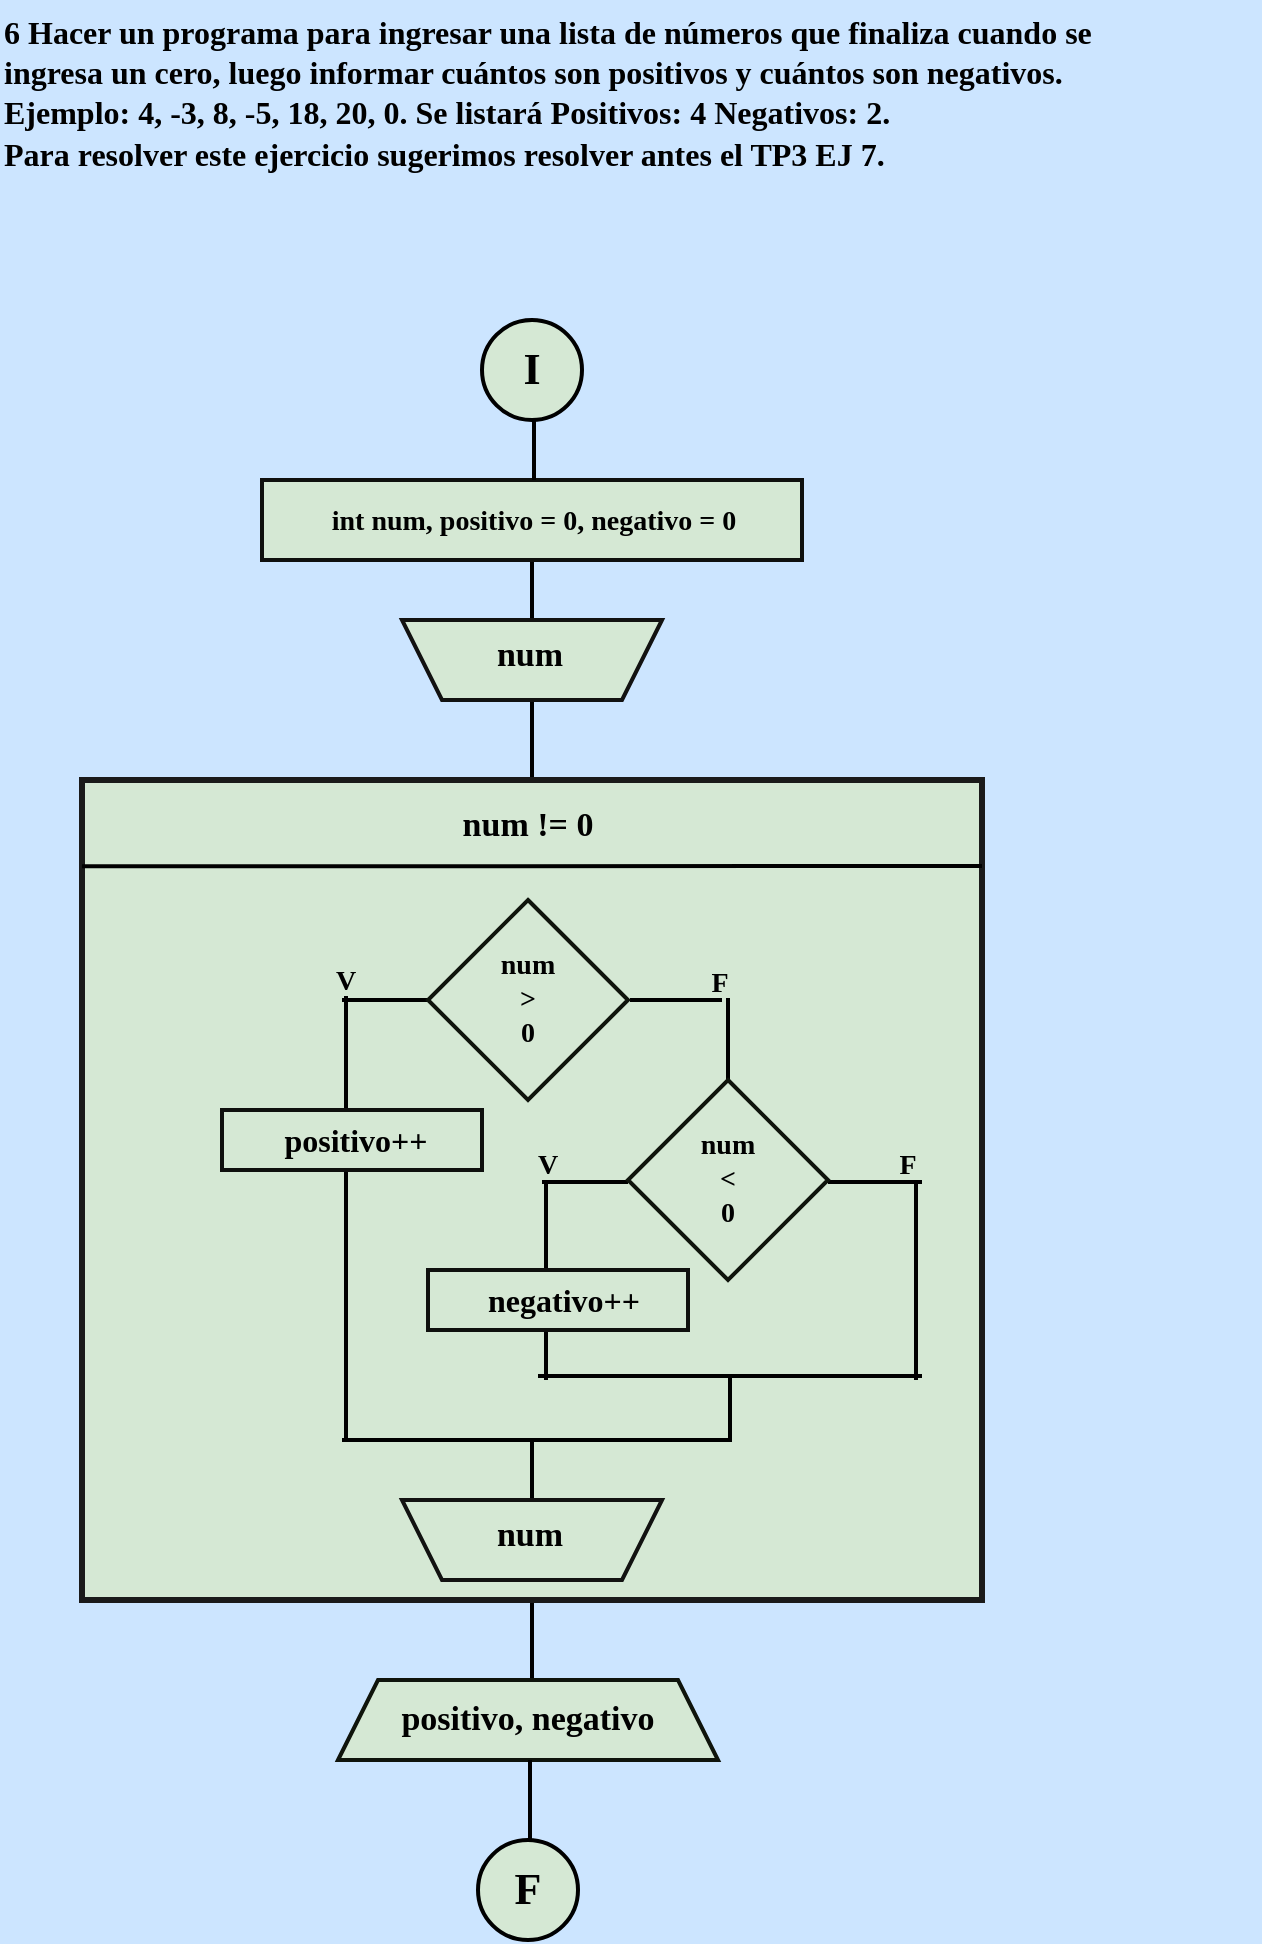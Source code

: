 <mxfile version="24.2.5" type="device">
  <diagram name="Página-1" id="CGBl4Py1_vDuxyl7M4T7">
    <mxGraphModel dx="1420" dy="830" grid="1" gridSize="10" guides="1" tooltips="1" connect="1" arrows="1" fold="1" page="1" pageScale="1" pageWidth="827" pageHeight="1169" background="#CCE5FF" math="0" shadow="0">
      <root>
        <mxCell id="0" />
        <mxCell id="1" parent="0" />
        <mxCell id="C4_C153arylaI4A7dzpY-1" value="&lt;b style=&quot;font-size: 16px;&quot;&gt;&lt;font style=&quot;font-size: 16px;&quot; color=&quot;#000000&quot; face=&quot;Comic Sans MS&quot;&gt;6 Hacer un programa para ingresar una lista de números que finaliza cuando se&lt;br&gt;ingresa un cero, luego informar cuántos son positivos y cuántos son negativos.&lt;br&gt;Ejemplo: 4, -3, 8, -5, 18, 20, 0. Se listará Positivos: 4 Negativos: 2.&lt;br&gt;Para resolver este ejercicio sugerimos resolver antes el TP3 EJ 7.&lt;/font&gt;&lt;/b&gt;" style="text;whiteSpace=wrap;html=1;fontFamily=Architects Daughter;fontSource=https%3A%2F%2Ffonts.googleapis.com%2Fcss%3Ffamily%3DArchitects%2BDaughter;" vertex="1" parent="1">
          <mxGeometry x="99" width="630" height="100" as="geometry" />
        </mxCell>
        <mxCell id="C4_C153arylaI4A7dzpY-82" value="" style="group;aspect=fixed;" vertex="1" connectable="0" parent="1">
          <mxGeometry x="140" y="160" width="450" height="810" as="geometry" />
        </mxCell>
        <mxCell id="C4_C153arylaI4A7dzpY-52" value="" style="line;strokeWidth=2;direction=south;html=1;hachureGap=4;fontFamily=Architects Daughter;fontSource=https://fonts.googleapis.com/css?family=Architects+Daughter;strokeColor=#000000;container=0;" vertex="1" parent="C4_C153arylaI4A7dzpY-82">
          <mxGeometry x="220" y="120" width="10" height="30" as="geometry" />
        </mxCell>
        <mxCell id="C4_C153arylaI4A7dzpY-55" value="" style="line;strokeWidth=2;direction=south;html=1;hachureGap=4;fontFamily=Architects Daughter;fontSource=https://fonts.googleapis.com/css?family=Architects+Daughter;strokeColor=#000000;container=0;" vertex="1" parent="C4_C153arylaI4A7dzpY-82">
          <mxGeometry x="220" y="190" width="10" height="40" as="geometry" />
        </mxCell>
        <mxCell id="C4_C153arylaI4A7dzpY-69" value="" style="line;strokeWidth=2;direction=south;html=1;hachureGap=4;fontFamily=Architects Daughter;fontSource=https://fonts.googleapis.com/css?family=Architects+Daughter;strokeColor=#000000;container=0;" vertex="1" parent="C4_C153arylaI4A7dzpY-82">
          <mxGeometry x="220" y="640" width="10" height="40" as="geometry" />
        </mxCell>
        <mxCell id="C4_C153arylaI4A7dzpY-2" value="" style="strokeWidth=2;html=1;shape=mxgraph.flowchart.start_2;whiteSpace=wrap;rounded=0;labelBackgroundColor=none;strokeColor=#000000;align=center;verticalAlign=middle;fontFamily=Helvetica;fontSize=12;fontColor=default;fillColor=#d5e8d4;container=0;" vertex="1" parent="C4_C153arylaI4A7dzpY-82">
          <mxGeometry x="200" width="50" height="50" as="geometry" />
        </mxCell>
        <mxCell id="C4_C153arylaI4A7dzpY-4" value="&lt;font face=&quot;Comic Sans MS&quot; color=&quot;#000000&quot;&gt;&lt;span style=&quot;font-size: 22px;&quot;&gt;&lt;b&gt;I&lt;/b&gt;&lt;/span&gt;&lt;/font&gt;" style="text;strokeColor=none;align=center;fillColor=none;html=1;verticalAlign=middle;whiteSpace=wrap;rounded=0;fontFamily=Architects Daughter;fontSource=https%3A%2F%2Ffonts.googleapis.com%2Fcss%3Ffamily%3DArchitects%2BDaughter;container=0;" vertex="1" parent="C4_C153arylaI4A7dzpY-82">
          <mxGeometry x="205" y="10" width="40" height="30" as="geometry" />
        </mxCell>
        <mxCell id="C4_C153arylaI4A7dzpY-8" value="" style="rounded=0;whiteSpace=wrap;html=1;labelBackgroundColor=none;strokeColor=#0f100e;strokeWidth=2;align=center;verticalAlign=middle;fontFamily=Helvetica;fontSize=12;fontColor=default;fillColor=#d5e8d4;container=0;" vertex="1" parent="C4_C153arylaI4A7dzpY-82">
          <mxGeometry x="90" y="80" width="270" height="40" as="geometry" />
        </mxCell>
        <mxCell id="C4_C153arylaI4A7dzpY-9" value="&lt;font face=&quot;Comic Sans MS&quot; color=&quot;#000000&quot;&gt;&lt;span style=&quot;font-size: 14px;&quot;&gt;&lt;b&gt;int num, positivo = 0, negativo = 0&lt;/b&gt;&lt;/span&gt;&lt;/font&gt;" style="text;strokeColor=none;align=center;fillColor=none;html=1;verticalAlign=middle;whiteSpace=wrap;rounded=0;fontFamily=Architects Daughter;fontSource=https%3A%2F%2Ffonts.googleapis.com%2Fcss%3Ffamily%3DArchitects%2BDaughter;container=0;" vertex="1" parent="C4_C153arylaI4A7dzpY-82">
          <mxGeometry x="106" y="86" width="240" height="30" as="geometry" />
        </mxCell>
        <mxCell id="C4_C153arylaI4A7dzpY-53" value="" style="line;strokeWidth=2;direction=south;html=1;hachureGap=4;fontFamily=Architects Daughter;fontSource=https://fonts.googleapis.com/css?family=Architects+Daughter;strokeColor=#000000;container=0;" vertex="1" parent="C4_C153arylaI4A7dzpY-82">
          <mxGeometry x="221" y="50" width="10" height="30" as="geometry" />
        </mxCell>
        <mxCell id="C4_C153arylaI4A7dzpY-11" value="" style="shape=trapezoid;perimeter=trapezoidPerimeter;whiteSpace=wrap;html=1;fixedSize=1;rounded=0;labelBackgroundColor=none;strokeColor=#121211;strokeWidth=2;align=center;verticalAlign=middle;fontFamily=Helvetica;fontSize=12;fontColor=default;fillColor=#d5e8d4;direction=west;container=0;" vertex="1" parent="C4_C153arylaI4A7dzpY-82">
          <mxGeometry x="160" y="150" width="130" height="40" as="geometry">
            <mxRectangle x="-1020" y="-650" width="50" height="40" as="alternateBounds" />
          </mxGeometry>
        </mxCell>
        <mxCell id="C4_C153arylaI4A7dzpY-12" value="&lt;font size=&quot;1&quot; color=&quot;#000000&quot; face=&quot;Comic Sans MS&quot;&gt;&lt;b style=&quot;font-size: 17px;&quot;&gt;num&lt;/b&gt;&lt;/font&gt;" style="text;strokeColor=none;align=center;fillColor=none;html=1;verticalAlign=middle;whiteSpace=wrap;rounded=0;fontFamily=Architects Daughter;fontSource=https%3A%2F%2Ffonts.googleapis.com%2Fcss%3Ffamily%3DArchitects%2BDaughter;container=0;" vertex="1" parent="C4_C153arylaI4A7dzpY-82">
          <mxGeometry x="194" y="153" width="60" height="30" as="geometry" />
        </mxCell>
        <mxCell id="C4_C153arylaI4A7dzpY-15" value="" style="whiteSpace=wrap;html=1;rounded=0;labelBackgroundColor=none;strokeColor=#1A1A1A;strokeWidth=3;align=center;verticalAlign=middle;fontFamily=Helvetica;fontSize=12;fontColor=default;fillColor=#d5e8d4;container=0;" vertex="1" parent="C4_C153arylaI4A7dzpY-82">
          <mxGeometry y="230" width="450" height="410" as="geometry" />
        </mxCell>
        <mxCell id="C4_C153arylaI4A7dzpY-16" value="" style="edgeStyle=none;orthogonalLoop=1;jettySize=auto;html=1;rounded=0;strokeColor=#000000;fontFamily=Helvetica;fontSize=12;fontColor=default;fillColor=#B2C9AB;startArrow=none;startFill=0;endArrow=none;endFill=0;endSize=7;strokeWidth=2;" edge="1" parent="C4_C153arylaI4A7dzpY-82">
          <mxGeometry width="80" relative="1" as="geometry">
            <mxPoint x="450" y="273" as="sourcePoint" />
            <mxPoint y="273.163" as="targetPoint" />
            <Array as="points" />
          </mxGeometry>
        </mxCell>
        <mxCell id="C4_C153arylaI4A7dzpY-25" value="&lt;b&gt;&lt;font color=&quot;#000000&quot; style=&quot;font-size: 17px;&quot; face=&quot;Comic Sans MS&quot;&gt;num != 0&lt;/font&gt;&lt;/b&gt;" style="text;strokeColor=none;align=center;fillColor=none;html=1;verticalAlign=middle;whiteSpace=wrap;rounded=0;fontFamily=Architects Daughter;fontSource=https%3A%2F%2Ffonts.googleapis.com%2Fcss%3Ffamily%3DArchitects%2BDaughter;container=0;" vertex="1" parent="C4_C153arylaI4A7dzpY-82">
          <mxGeometry x="173" y="238" width="100" height="30" as="geometry" />
        </mxCell>
        <mxCell id="C4_C153arylaI4A7dzpY-57" value="" style="line;strokeWidth=2;html=1;perimeter=backbonePerimeter;points=[];outlineConnect=0;hachureGap=4;fontFamily=Architects Daughter;fontSource=https://fonts.googleapis.com/css?family=Architects+Daughter;strokeColor=#000000;container=0;" vertex="1" parent="C4_C153arylaI4A7dzpY-82">
          <mxGeometry x="130" y="335" width="43" height="10" as="geometry" />
        </mxCell>
        <mxCell id="C4_C153arylaI4A7dzpY-59" value="" style="line;strokeWidth=2;html=1;perimeter=backbonePerimeter;points=[];outlineConnect=0;hachureGap=4;fontFamily=Architects Daughter;fontSource=https://fonts.googleapis.com/css?family=Architects+Daughter;strokeColor=#000000;container=0;" vertex="1" parent="C4_C153arylaI4A7dzpY-82">
          <mxGeometry x="274" y="335" width="46" height="10" as="geometry" />
        </mxCell>
        <mxCell id="C4_C153arylaI4A7dzpY-54" value="" style="line;strokeWidth=2;direction=south;html=1;hachureGap=4;fontFamily=Architects Daughter;fontSource=https://fonts.googleapis.com/css?family=Architects+Daughter;strokeColor=#000000;container=0;" vertex="1" parent="C4_C153arylaI4A7dzpY-82">
          <mxGeometry x="127" y="338" width="10" height="62" as="geometry" />
        </mxCell>
        <mxCell id="C4_C153arylaI4A7dzpY-51" value="" style="line;strokeWidth=2;direction=south;html=1;hachureGap=4;fontFamily=Architects Daughter;fontSource=https://fonts.googleapis.com/css?family=Architects+Daughter;strokeColor=#000000;container=0;" vertex="1" parent="C4_C153arylaI4A7dzpY-82">
          <mxGeometry x="318" y="339" width="10" height="41" as="geometry" />
        </mxCell>
        <mxCell id="C4_C153arylaI4A7dzpY-49" value="" style="line;strokeWidth=2;direction=south;html=1;hachureGap=4;fontFamily=Architects Daughter;fontSource=https://fonts.googleapis.com/css?family=Architects+Daughter;strokeColor=#000000;container=0;" vertex="1" parent="C4_C153arylaI4A7dzpY-82">
          <mxGeometry x="127" y="425" width="10" height="135" as="geometry" />
        </mxCell>
        <mxCell id="C4_C153arylaI4A7dzpY-58" value="" style="line;strokeWidth=2;html=1;perimeter=backbonePerimeter;points=[];outlineConnect=0;hachureGap=4;fontFamily=Architects Daughter;fontSource=https://fonts.googleapis.com/css?family=Architects+Daughter;strokeColor=#000000;container=0;" vertex="1" parent="C4_C153arylaI4A7dzpY-82">
          <mxGeometry x="230" y="426" width="43" height="10" as="geometry" />
        </mxCell>
        <mxCell id="C4_C153arylaI4A7dzpY-56" value="" style="line;strokeWidth=2;html=1;perimeter=backbonePerimeter;points=[];outlineConnect=0;hachureGap=4;fontFamily=Architects Daughter;fontSource=https://fonts.googleapis.com/css?family=Architects+Daughter;strokeColor=#000000;container=0;" vertex="1" parent="C4_C153arylaI4A7dzpY-82">
          <mxGeometry x="373" y="426" width="47" height="10" as="geometry" />
        </mxCell>
        <mxCell id="C4_C153arylaI4A7dzpY-48" value="" style="line;strokeWidth=2;direction=south;html=1;hachureGap=4;fontFamily=Architects Daughter;fontSource=https://fonts.googleapis.com/css?family=Architects+Daughter;strokeColor=#000000;container=0;" vertex="1" parent="C4_C153arylaI4A7dzpY-82">
          <mxGeometry x="227" y="430" width="10" height="50" as="geometry" />
        </mxCell>
        <mxCell id="C4_C153arylaI4A7dzpY-50" value="" style="line;strokeWidth=2;direction=south;html=1;hachureGap=4;fontFamily=Architects Daughter;fontSource=https://fonts.googleapis.com/css?family=Architects+Daughter;strokeColor=#000000;container=0;" vertex="1" parent="C4_C153arylaI4A7dzpY-82">
          <mxGeometry x="412" y="431" width="10" height="99" as="geometry" />
        </mxCell>
        <mxCell id="C4_C153arylaI4A7dzpY-66" value="" style="line;strokeWidth=2;direction=south;html=1;hachureGap=4;fontFamily=Architects Daughter;fontSource=https://fonts.googleapis.com/css?family=Architects+Daughter;strokeColor=#000000;container=0;" vertex="1" parent="C4_C153arylaI4A7dzpY-82">
          <mxGeometry x="227" y="505" width="10" height="25" as="geometry" />
        </mxCell>
        <mxCell id="C4_C153arylaI4A7dzpY-62" value="" style="line;strokeWidth=2;html=1;perimeter=backbonePerimeter;points=[];outlineConnect=0;hachureGap=4;fontFamily=Architects Daughter;fontSource=https://fonts.googleapis.com/css?family=Architects+Daughter;strokeColor=#000000;container=0;" vertex="1" parent="C4_C153arylaI4A7dzpY-82">
          <mxGeometry x="228" y="523" width="192" height="10" as="geometry" />
        </mxCell>
        <mxCell id="C4_C153arylaI4A7dzpY-68" value="" style="line;strokeWidth=2;direction=south;html=1;hachureGap=4;fontFamily=Architects Daughter;fontSource=https://fonts.googleapis.com/css?family=Architects+Daughter;strokeColor=#000000;container=0;" vertex="1" parent="C4_C153arylaI4A7dzpY-82">
          <mxGeometry x="319" y="528" width="10" height="32" as="geometry" />
        </mxCell>
        <mxCell id="C4_C153arylaI4A7dzpY-65" value="" style="line;strokeWidth=2;html=1;perimeter=backbonePerimeter;points=[];outlineConnect=0;hachureGap=4;fontFamily=Architects Daughter;fontSource=https://fonts.googleapis.com/css?family=Architects+Daughter;strokeColor=#000000;container=0;" vertex="1" parent="C4_C153arylaI4A7dzpY-82">
          <mxGeometry x="130" y="555" width="195" height="10" as="geometry" />
        </mxCell>
        <mxCell id="C4_C153arylaI4A7dzpY-67" value="" style="line;strokeWidth=2;direction=south;html=1;hachureGap=4;fontFamily=Architects Daughter;fontSource=https://fonts.googleapis.com/css?family=Architects+Daughter;strokeColor=#000000;container=0;" vertex="1" parent="C4_C153arylaI4A7dzpY-82">
          <mxGeometry x="220" y="560" width="10" height="30" as="geometry" />
        </mxCell>
        <mxCell id="C4_C153arylaI4A7dzpY-70" value="&lt;b&gt;&lt;font color=&quot;#000000&quot; style=&quot;font-size: 14px;&quot; face=&quot;Comic Sans MS&quot;&gt;V&lt;/font&gt;&lt;/b&gt;" style="text;strokeColor=none;align=center;fillColor=none;html=1;verticalAlign=middle;whiteSpace=wrap;rounded=0;fontFamily=Architects Daughter;fontSource=https%3A%2F%2Ffonts.googleapis.com%2Fcss%3Ffamily%3DArchitects%2BDaughter;container=0;" vertex="1" parent="C4_C153arylaI4A7dzpY-82">
          <mxGeometry x="117" y="316" width="30" height="30" as="geometry" />
        </mxCell>
        <mxCell id="C4_C153arylaI4A7dzpY-73" value="&lt;b&gt;&lt;font color=&quot;#000000&quot; style=&quot;font-size: 14px;&quot; face=&quot;Comic Sans MS&quot;&gt;F&lt;/font&gt;&lt;/b&gt;" style="text;strokeColor=none;align=center;fillColor=none;html=1;verticalAlign=middle;whiteSpace=wrap;rounded=0;fontFamily=Architects Daughter;fontSource=https://fonts.googleapis.com/css?family=Architects+Daughter;container=0;" vertex="1" parent="C4_C153arylaI4A7dzpY-82">
          <mxGeometry x="304" y="317" width="30" height="30" as="geometry" />
        </mxCell>
        <mxCell id="C4_C153arylaI4A7dzpY-71" value="&lt;b&gt;&lt;font color=&quot;#000000&quot; style=&quot;font-size: 14px;&quot; face=&quot;Comic Sans MS&quot;&gt;F&lt;/font&gt;&lt;/b&gt;" style="text;strokeColor=none;align=center;fillColor=none;html=1;verticalAlign=middle;whiteSpace=wrap;rounded=0;fontFamily=Architects Daughter;fontSource=https://fonts.googleapis.com/css?family=Architects+Daughter;container=0;" vertex="1" parent="C4_C153arylaI4A7dzpY-82">
          <mxGeometry x="398" y="408" width="30" height="30" as="geometry" />
        </mxCell>
        <mxCell id="C4_C153arylaI4A7dzpY-72" value="&lt;b&gt;&lt;font color=&quot;#000000&quot; style=&quot;font-size: 14px;&quot; face=&quot;Comic Sans MS&quot;&gt;V&lt;/font&gt;&lt;/b&gt;" style="text;strokeColor=none;align=center;fillColor=none;html=1;verticalAlign=middle;whiteSpace=wrap;rounded=0;fontFamily=Architects Daughter;fontSource=https://fonts.googleapis.com/css?family=Architects+Daughter;container=0;" vertex="1" parent="C4_C153arylaI4A7dzpY-82">
          <mxGeometry x="218" y="408" width="30" height="30" as="geometry" />
        </mxCell>
        <mxCell id="C4_C153arylaI4A7dzpY-27" value="" style="rhombus;whiteSpace=wrap;html=1;rounded=0;labelBackgroundColor=none;strokeColor=#0F140C;strokeWidth=2;align=center;verticalAlign=middle;fontFamily=Helvetica;fontSize=12;fontColor=default;fillColor=#d5e8d4;container=0;" vertex="1" parent="C4_C153arylaI4A7dzpY-82">
          <mxGeometry x="173" y="290" width="100" height="100" as="geometry" />
        </mxCell>
        <mxCell id="C4_C153arylaI4A7dzpY-28" value="&lt;b&gt;&lt;font style=&quot;font-size: 14px;&quot; color=&quot;#000000&quot; face=&quot;Comic Sans MS&quot;&gt;num&lt;/font&gt;&lt;/b&gt;&lt;div&gt;&lt;b&gt;&lt;font style=&quot;font-size: 14px;&quot; color=&quot;#000000&quot; face=&quot;Comic Sans MS&quot;&gt;&amp;gt;&lt;/font&gt;&lt;/b&gt;&lt;/div&gt;&lt;div&gt;&lt;b&gt;&lt;font style=&quot;font-size: 14px;&quot; color=&quot;#000000&quot; face=&quot;Comic Sans MS&quot;&gt;0&lt;/font&gt;&lt;/b&gt;&lt;/div&gt;" style="text;strokeColor=none;align=center;fillColor=none;html=1;verticalAlign=middle;whiteSpace=wrap;rounded=0;fontFamily=Architects Daughter;fontSource=https://fonts.googleapis.com/css?family=Architects+Daughter;container=0;" vertex="1" parent="C4_C153arylaI4A7dzpY-82">
          <mxGeometry x="203" y="315" width="40" height="50" as="geometry" />
        </mxCell>
        <mxCell id="C4_C153arylaI4A7dzpY-30" value="" style="rhombus;whiteSpace=wrap;html=1;rounded=0;labelBackgroundColor=none;strokeColor=#0F140C;strokeWidth=2;align=center;verticalAlign=middle;fontFamily=Helvetica;fontSize=12;fontColor=default;fillColor=#d5e8d4;container=0;" vertex="1" parent="C4_C153arylaI4A7dzpY-82">
          <mxGeometry x="273" y="380" width="100" height="100" as="geometry" />
        </mxCell>
        <mxCell id="C4_C153arylaI4A7dzpY-31" value="&lt;b&gt;&lt;font style=&quot;font-size: 14px;&quot; color=&quot;#000000&quot; face=&quot;Comic Sans MS&quot;&gt;num&lt;/font&gt;&lt;/b&gt;&lt;div&gt;&lt;font face=&quot;Comic Sans MS&quot; color=&quot;#000000&quot;&gt;&lt;span style=&quot;font-size: 14px;&quot;&gt;&lt;b&gt;&amp;lt;&lt;/b&gt;&lt;/span&gt;&lt;/font&gt;&lt;/div&gt;&lt;div&gt;&lt;b&gt;&lt;font style=&quot;font-size: 14px;&quot; color=&quot;#000000&quot; face=&quot;Comic Sans MS&quot;&gt;0&lt;/font&gt;&lt;/b&gt;&lt;/div&gt;" style="text;strokeColor=none;align=center;fillColor=none;html=1;verticalAlign=middle;whiteSpace=wrap;rounded=0;fontFamily=Architects Daughter;fontSource=https://fonts.googleapis.com/css?family=Architects+Daughter;container=0;" vertex="1" parent="C4_C153arylaI4A7dzpY-82">
          <mxGeometry x="303" y="405" width="40" height="50" as="geometry" />
        </mxCell>
        <mxCell id="C4_C153arylaI4A7dzpY-32" value="" style="rounded=0;whiteSpace=wrap;html=1;labelBackgroundColor=none;strokeColor=#0f100e;strokeWidth=2;align=center;verticalAlign=middle;fontFamily=Helvetica;fontSize=12;fontColor=default;fillColor=#d5e8d4;container=0;" vertex="1" parent="C4_C153arylaI4A7dzpY-82">
          <mxGeometry x="70" y="395" width="130" height="30" as="geometry" />
        </mxCell>
        <mxCell id="C4_C153arylaI4A7dzpY-33" value="&lt;font face=&quot;Comic Sans MS&quot; color=&quot;#000000&quot;&gt;&lt;span style=&quot;font-size: 16px;&quot;&gt;&lt;b&gt;positivo++&lt;/b&gt;&lt;/span&gt;&lt;/font&gt;" style="text;strokeColor=none;align=center;fillColor=none;html=1;verticalAlign=middle;whiteSpace=wrap;rounded=0;fontFamily=Architects Daughter;fontSource=https%3A%2F%2Ffonts.googleapis.com%2Fcss%3Ffamily%3DArchitects%2BDaughter;container=0;" vertex="1" parent="C4_C153arylaI4A7dzpY-82">
          <mxGeometry x="77" y="390" width="120" height="40" as="geometry" />
        </mxCell>
        <mxCell id="C4_C153arylaI4A7dzpY-39" value="" style="rounded=0;whiteSpace=wrap;html=1;labelBackgroundColor=none;strokeColor=#0f100e;strokeWidth=2;align=center;verticalAlign=middle;fontFamily=Helvetica;fontSize=12;fontColor=default;fillColor=#d5e8d4;container=0;" vertex="1" parent="C4_C153arylaI4A7dzpY-82">
          <mxGeometry x="173" y="475" width="130" height="30" as="geometry" />
        </mxCell>
        <mxCell id="C4_C153arylaI4A7dzpY-40" value="&lt;font face=&quot;Comic Sans MS&quot; color=&quot;#000000&quot;&gt;&lt;span style=&quot;font-size: 16px;&quot;&gt;&lt;b&gt;negativo++&lt;/b&gt;&lt;/span&gt;&lt;/font&gt;" style="text;strokeColor=none;align=center;fillColor=none;html=1;verticalAlign=middle;whiteSpace=wrap;rounded=0;fontFamily=Architects Daughter;fontSource=https://fonts.googleapis.com/css?family=Architects+Daughter;container=0;" vertex="1" parent="C4_C153arylaI4A7dzpY-82">
          <mxGeometry x="181" y="470" width="120" height="40" as="geometry" />
        </mxCell>
        <mxCell id="C4_C153arylaI4A7dzpY-46" value="" style="shape=trapezoid;perimeter=trapezoidPerimeter;whiteSpace=wrap;html=1;fixedSize=1;rounded=0;labelBackgroundColor=none;strokeColor=#121211;strokeWidth=2;align=center;verticalAlign=middle;fontFamily=Helvetica;fontSize=12;fontColor=default;fillColor=#d5e8d4;direction=west;container=0;" vertex="1" parent="C4_C153arylaI4A7dzpY-82">
          <mxGeometry x="160" y="590" width="130" height="40" as="geometry">
            <mxRectangle x="-1020" y="-650" width="50" height="40" as="alternateBounds" />
          </mxGeometry>
        </mxCell>
        <mxCell id="C4_C153arylaI4A7dzpY-47" value="&lt;font size=&quot;1&quot; color=&quot;#000000&quot; face=&quot;Comic Sans MS&quot;&gt;&lt;b style=&quot;font-size: 17px;&quot;&gt;num&lt;/b&gt;&lt;/font&gt;" style="text;strokeColor=none;align=center;fillColor=none;html=1;verticalAlign=middle;whiteSpace=wrap;rounded=0;fontFamily=Architects Daughter;fontSource=https://fonts.googleapis.com/css?family=Architects+Daughter;container=0;" vertex="1" parent="C4_C153arylaI4A7dzpY-82">
          <mxGeometry x="194" y="593" width="60" height="30" as="geometry" />
        </mxCell>
        <mxCell id="C4_C153arylaI4A7dzpY-75" value="" style="group;aspect=fixed;" vertex="1" connectable="0" parent="C4_C153arylaI4A7dzpY-82">
          <mxGeometry x="198" y="760" width="50" height="50" as="geometry" />
        </mxCell>
        <mxCell id="C4_C153arylaI4A7dzpY-3" value="" style="strokeWidth=2;html=1;shape=mxgraph.flowchart.start_2;whiteSpace=wrap;rounded=0;labelBackgroundColor=none;strokeColor=#000000;align=center;verticalAlign=middle;fontFamily=Helvetica;fontSize=12;fontColor=default;fillColor=#d5e8d4;container=0;" vertex="1" parent="C4_C153arylaI4A7dzpY-75">
          <mxGeometry width="50" height="50" as="geometry" />
        </mxCell>
        <mxCell id="C4_C153arylaI4A7dzpY-5" value="&lt;font face=&quot;Comic Sans MS&quot; color=&quot;#000000&quot;&gt;&lt;span style=&quot;font-size: 22px;&quot;&gt;&lt;b&gt;F&lt;/b&gt;&lt;/span&gt;&lt;/font&gt;" style="text;strokeColor=none;align=center;fillColor=none;html=1;verticalAlign=middle;whiteSpace=wrap;rounded=0;fontFamily=Architects Daughter;fontSource=https://fonts.googleapis.com/css?family=Architects+Daughter;container=0;" vertex="1" parent="C4_C153arylaI4A7dzpY-75">
          <mxGeometry x="5" y="10" width="40" height="30" as="geometry" />
        </mxCell>
        <mxCell id="C4_C153arylaI4A7dzpY-80" value="" style="group;aspect=fixed;" vertex="1" connectable="0" parent="C4_C153arylaI4A7dzpY-82">
          <mxGeometry x="128" y="680" width="190" height="40" as="geometry" />
        </mxCell>
        <mxCell id="C4_C153arylaI4A7dzpY-78" value="" style="shape=trapezoid;perimeter=trapezoidPerimeter;whiteSpace=wrap;html=1;fixedSize=1;rounded=0;labelBackgroundColor=none;strokeColor=#0F140C;strokeWidth=2;align=center;verticalAlign=middle;fontFamily=Helvetica;fontSize=12;fontColor=default;fillColor=#d5e8d4;" vertex="1" parent="C4_C153arylaI4A7dzpY-80">
          <mxGeometry width="190" height="40" as="geometry" />
        </mxCell>
        <mxCell id="C4_C153arylaI4A7dzpY-79" value="&lt;font size=&quot;1&quot; face=&quot;Comic Sans MS&quot; color=&quot;#000000&quot;&gt;&lt;b style=&quot;font-size: 17px;&quot;&gt;positivo, negativo&lt;/b&gt;&lt;/font&gt;" style="text;strokeColor=none;align=center;fillColor=none;html=1;verticalAlign=middle;whiteSpace=wrap;rounded=0;fontFamily=Architects Daughter;fontSource=https://fonts.googleapis.com/css?family=Architects+Daughter;container=0;" vertex="1" parent="C4_C153arylaI4A7dzpY-80">
          <mxGeometry x="15" width="160" height="40" as="geometry" />
        </mxCell>
        <mxCell id="C4_C153arylaI4A7dzpY-81" value="" style="line;strokeWidth=2;direction=south;html=1;hachureGap=4;fontFamily=Architects Daughter;fontSource=https://fonts.googleapis.com/css?family=Architects+Daughter;strokeColor=#000000;container=0;" vertex="1" parent="C4_C153arylaI4A7dzpY-82">
          <mxGeometry x="219" y="720" width="10" height="40" as="geometry" />
        </mxCell>
      </root>
    </mxGraphModel>
  </diagram>
</mxfile>
